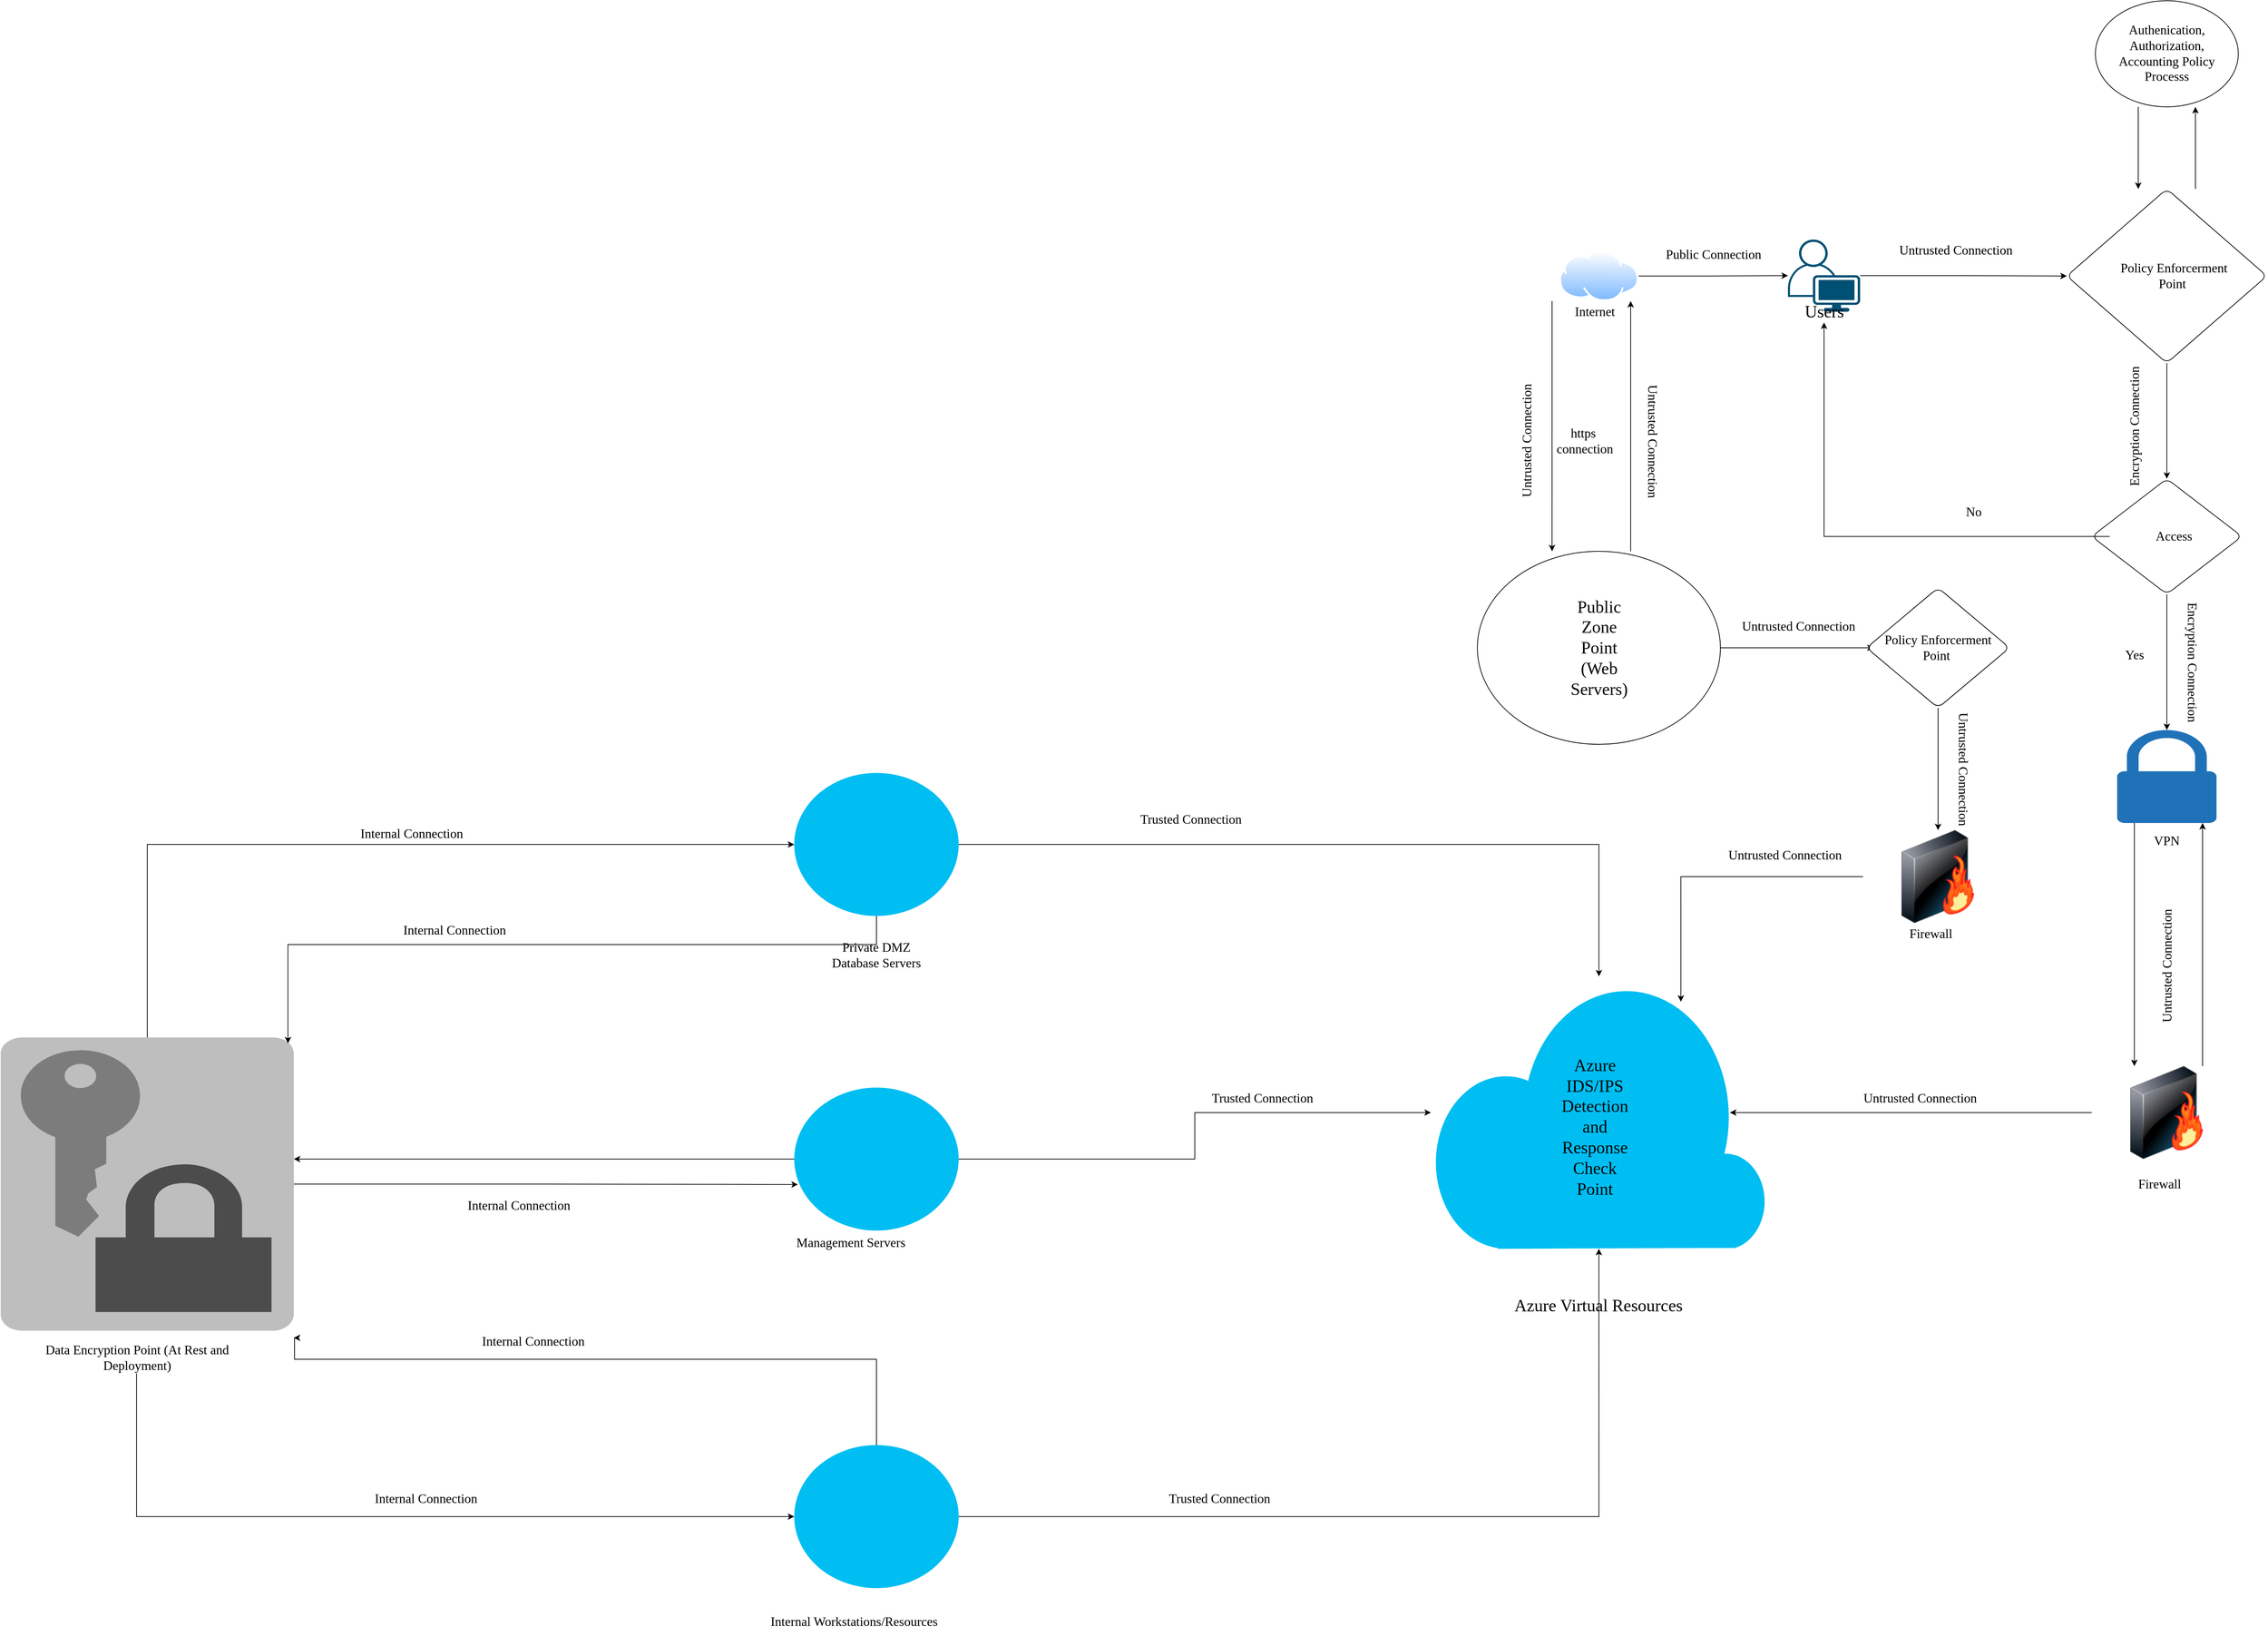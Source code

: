 <mxfile version="24.2.5" type="github">
  <diagram name="Page-1" id="52a04d89-c75d-2922-d76d-85b35f80e030">
    <mxGraphModel dx="5505" dy="2458" grid="1" gridSize="10" guides="1" tooltips="1" connect="1" arrows="1" fold="1" page="1" pageScale="1" pageWidth="1100" pageHeight="850" background="none" math="0" shadow="0">
      <root>
        <mxCell id="0" />
        <mxCell id="1" parent="0" />
        <mxCell id="3csDo20T_HW6M1ZZTiB5-7" value="" style="edgeStyle=orthogonalEdgeStyle;rounded=0;orthogonalLoop=1;jettySize=auto;html=1;" edge="1" parent="1" source="6sU9U3ZxSKF4zSMgwB_Y-1" target="3csDo20T_HW6M1ZZTiB5-6">
          <mxGeometry relative="1" as="geometry" />
        </mxCell>
        <mxCell id="6sU9U3ZxSKF4zSMgwB_Y-1" value="" style="points=[[0.35,0,0],[0.98,0.51,0],[1,0.71,0],[0.67,1,0],[0,0.795,0],[0,0.65,0]];verticalLabelPosition=bottom;sketch=0;html=1;verticalAlign=top;aspect=fixed;align=center;pointerEvents=1;shape=mxgraph.cisco19.user;fillColor=#005073;strokeColor=none;" parent="1" vertex="1">
          <mxGeometry x="350" y="324" width="101" height="101" as="geometry" />
        </mxCell>
        <mxCell id="6sU9U3ZxSKF4zSMgwB_Y-2" value="&lt;font face=&quot;Comic Sans MS&quot; style=&quot;font-size: 24px;&quot;&gt;Users&lt;/font&gt;" style="text;strokeColor=none;align=center;fillColor=none;html=1;verticalAlign=middle;whiteSpace=wrap;rounded=0;" parent="1" vertex="1">
          <mxGeometry x="355.5" y="410" width="90" height="30" as="geometry" />
        </mxCell>
        <mxCell id="3csDo20T_HW6M1ZZTiB5-3" style="edgeStyle=orthogonalEdgeStyle;rounded=0;orthogonalLoop=1;jettySize=auto;html=1;" edge="1" parent="1" source="3csDo20T_HW6M1ZZTiB5-1" target="6sU9U3ZxSKF4zSMgwB_Y-1">
          <mxGeometry relative="1" as="geometry" />
        </mxCell>
        <mxCell id="3csDo20T_HW6M1ZZTiB5-56" style="edgeStyle=orthogonalEdgeStyle;rounded=0;orthogonalLoop=1;jettySize=auto;html=1;entryX=0.5;entryY=0;entryDx=0;entryDy=0;" edge="1" parent="1">
          <mxGeometry relative="1" as="geometry">
            <mxPoint x="20.055" y="410" as="sourcePoint" />
            <mxPoint x="20.05" y="760" as="targetPoint" />
          </mxGeometry>
        </mxCell>
        <mxCell id="3csDo20T_HW6M1ZZTiB5-1" value="" style="image;aspect=fixed;perimeter=ellipsePerimeter;html=1;align=center;shadow=0;dashed=0;spacingTop=3;image=img/lib/active_directory/internet_cloud.svg;" vertex="1" parent="1">
          <mxGeometry x="30" y="340" width="111.11" height="70" as="geometry" />
        </mxCell>
        <mxCell id="3csDo20T_HW6M1ZZTiB5-2" value="&lt;font face=&quot;Comic Sans MS&quot; style=&quot;font-size: 18px;&quot;&gt;Internet&lt;/font&gt;" style="text;strokeColor=none;align=center;fillColor=none;html=1;verticalAlign=middle;whiteSpace=wrap;rounded=0;" vertex="1" parent="1">
          <mxGeometry x="20" y="410" width="120" height="30" as="geometry" />
        </mxCell>
        <mxCell id="3csDo20T_HW6M1ZZTiB5-4" value="&lt;font style=&quot;font-size: 18px;&quot; face=&quot;Comic Sans MS&quot;&gt;Public Connection&lt;/font&gt;" style="text;strokeColor=none;align=center;fillColor=none;html=1;verticalAlign=middle;whiteSpace=wrap;rounded=0;" vertex="1" parent="1">
          <mxGeometry x="141.11" y="330" width="210" height="30" as="geometry" />
        </mxCell>
        <mxCell id="3csDo20T_HW6M1ZZTiB5-12" value="" style="edgeStyle=orthogonalEdgeStyle;rounded=0;orthogonalLoop=1;jettySize=auto;html=1;" edge="1" parent="1">
          <mxGeometry relative="1" as="geometry">
            <mxPoint x="920" y="253.25" as="sourcePoint" />
            <mxPoint x="920" y="138.5" as="targetPoint" />
          </mxGeometry>
        </mxCell>
        <mxCell id="3csDo20T_HW6M1ZZTiB5-18" value="" style="edgeStyle=orthogonalEdgeStyle;rounded=0;orthogonalLoop=1;jettySize=auto;html=1;" edge="1" parent="1" source="3csDo20T_HW6M1ZZTiB5-6" target="3csDo20T_HW6M1ZZTiB5-17">
          <mxGeometry relative="1" as="geometry" />
        </mxCell>
        <mxCell id="3csDo20T_HW6M1ZZTiB5-6" value="" style="rhombus;whiteSpace=wrap;html=1;verticalAlign=top;sketch=0;pointerEvents=1;rounded=1;" vertex="1" parent="1">
          <mxGeometry x="740" y="253.25" width="280" height="243.5" as="geometry" />
        </mxCell>
        <mxCell id="3csDo20T_HW6M1ZZTiB5-9" value="&lt;font face=&quot;Comic Sans MS&quot;&gt;&lt;span style=&quot;font-size: 18px;&quot;&gt;Policy Enforcerment Point&amp;nbsp;&lt;/span&gt;&lt;/font&gt;" style="text;strokeColor=none;align=center;fillColor=none;html=1;verticalAlign=middle;whiteSpace=wrap;rounded=0;" vertex="1" parent="1">
          <mxGeometry x="800" y="364.5" width="180" height="20" as="geometry" />
        </mxCell>
        <mxCell id="3csDo20T_HW6M1ZZTiB5-16" style="edgeStyle=orthogonalEdgeStyle;rounded=0;orthogonalLoop=1;jettySize=auto;html=1;entryX=0.5;entryY=0;entryDx=0;entryDy=0;" edge="1" parent="1">
          <mxGeometry relative="1" as="geometry">
            <mxPoint x="840" y="138.5" as="sourcePoint" />
            <mxPoint x="840" y="253.25" as="targetPoint" />
          </mxGeometry>
        </mxCell>
        <mxCell id="3csDo20T_HW6M1ZZTiB5-11" value="" style="ellipse;whiteSpace=wrap;html=1;verticalAlign=top;sketch=0;pointerEvents=1;rounded=1;" vertex="1" parent="1">
          <mxGeometry x="780" y="-10" width="200" height="148.5" as="geometry" />
        </mxCell>
        <mxCell id="3csDo20T_HW6M1ZZTiB5-13" value="&lt;font face=&quot;Comic Sans MS&quot;&gt;&lt;span style=&quot;font-size: 18px;&quot;&gt;Authenication, Authorization, Accounting Policy Processs&lt;/span&gt;&lt;/font&gt;" style="text;strokeColor=none;align=center;fillColor=none;html=1;verticalAlign=middle;whiteSpace=wrap;rounded=0;" vertex="1" parent="1">
          <mxGeometry x="790" y="54.25" width="180" height="20" as="geometry" />
        </mxCell>
        <mxCell id="3csDo20T_HW6M1ZZTiB5-15" value="&lt;font style=&quot;font-size: 18px;&quot; face=&quot;Comic Sans MS&quot;&gt;Untrusted Connection&lt;/font&gt;" style="text;strokeColor=none;align=center;fillColor=none;html=1;verticalAlign=middle;whiteSpace=wrap;rounded=0;" vertex="1" parent="1">
          <mxGeometry x="480" y="324" width="210" height="30" as="geometry" />
        </mxCell>
        <mxCell id="3csDo20T_HW6M1ZZTiB5-24" style="edgeStyle=orthogonalEdgeStyle;rounded=0;orthogonalLoop=1;jettySize=auto;html=1;" edge="1" parent="1" source="3csDo20T_HW6M1ZZTiB5-17" target="3csDo20T_HW6M1ZZTiB5-23">
          <mxGeometry relative="1" as="geometry" />
        </mxCell>
        <mxCell id="3csDo20T_HW6M1ZZTiB5-17" value="" style="rhombus;whiteSpace=wrap;html=1;verticalAlign=top;sketch=0;pointerEvents=1;rounded=1;" vertex="1" parent="1">
          <mxGeometry x="775" y="658.5" width="210" height="161.5" as="geometry" />
        </mxCell>
        <mxCell id="3csDo20T_HW6M1ZZTiB5-20" style="edgeStyle=orthogonalEdgeStyle;rounded=0;orthogonalLoop=1;jettySize=auto;html=1;entryX=0.5;entryY=1;entryDx=0;entryDy=0;" edge="1" parent="1" source="3csDo20T_HW6M1ZZTiB5-19" target="6sU9U3ZxSKF4zSMgwB_Y-2">
          <mxGeometry relative="1" as="geometry" />
        </mxCell>
        <mxCell id="3csDo20T_HW6M1ZZTiB5-19" value="&lt;font face=&quot;Comic Sans MS&quot;&gt;&lt;span style=&quot;font-size: 18px;&quot;&gt;Access&lt;/span&gt;&lt;/font&gt;" style="text;strokeColor=none;align=center;fillColor=none;html=1;verticalAlign=middle;whiteSpace=wrap;rounded=0;" vertex="1" parent="1">
          <mxGeometry x="800" y="729.25" width="180" height="20" as="geometry" />
        </mxCell>
        <mxCell id="3csDo20T_HW6M1ZZTiB5-21" value="&lt;font face=&quot;Comic Sans MS&quot; style=&quot;font-size: 18px;&quot;&gt;No&lt;/font&gt;" style="text;strokeColor=none;align=center;fillColor=none;html=1;verticalAlign=middle;whiteSpace=wrap;rounded=0;" vertex="1" parent="1">
          <mxGeometry x="530" y="690" width="160" height="30" as="geometry" />
        </mxCell>
        <mxCell id="3csDo20T_HW6M1ZZTiB5-23" value="" style="sketch=0;pointerEvents=1;shadow=0;dashed=0;html=1;strokeColor=none;labelPosition=center;verticalLabelPosition=bottom;verticalAlign=top;outlineConnect=0;align=center;shape=mxgraph.office.security.lock_protected;fillColor=#2072B8;" vertex="1" parent="1">
          <mxGeometry x="810.5" y="1010" width="139" height="130" as="geometry" />
        </mxCell>
        <mxCell id="3csDo20T_HW6M1ZZTiB5-25" value="&lt;font face=&quot;Comic Sans MS&quot; style=&quot;font-size: 18px;&quot;&gt;Yes&lt;/font&gt;" style="text;strokeColor=none;align=center;fillColor=none;html=1;verticalAlign=middle;whiteSpace=wrap;rounded=0;" vertex="1" parent="1">
          <mxGeometry x="790" y="890" width="90" height="30" as="geometry" />
        </mxCell>
        <mxCell id="3csDo20T_HW6M1ZZTiB5-29" style="edgeStyle=orthogonalEdgeStyle;rounded=0;orthogonalLoop=1;jettySize=auto;html=1;entryX=0.5;entryY=0;entryDx=0;entryDy=0;" edge="1" parent="1" source="3csDo20T_HW6M1ZZTiB5-23">
          <mxGeometry relative="1" as="geometry">
            <mxPoint x="834.57" y="1180" as="sourcePoint" />
            <mxPoint x="834.57" y="1480" as="targetPoint" />
            <Array as="points">
              <mxPoint x="835" y="1310" />
            </Array>
          </mxGeometry>
        </mxCell>
        <mxCell id="3csDo20T_HW6M1ZZTiB5-26" value="&lt;font face=&quot;Comic Sans MS&quot; style=&quot;font-size: 18px;&quot;&gt;VPN&lt;/font&gt;" style="text;strokeColor=none;align=center;fillColor=none;html=1;verticalAlign=middle;whiteSpace=wrap;rounded=0;" vertex="1" parent="1">
          <mxGeometry x="800" y="1150" width="160" height="30" as="geometry" />
        </mxCell>
        <mxCell id="3csDo20T_HW6M1ZZTiB5-28" style="edgeStyle=orthogonalEdgeStyle;rounded=0;orthogonalLoop=1;jettySize=auto;html=1;" edge="1" parent="1">
          <mxGeometry relative="1" as="geometry">
            <mxPoint x="930.0" y="1480" as="sourcePoint" />
            <mxPoint x="930.0" y="1140" as="targetPoint" />
          </mxGeometry>
        </mxCell>
        <mxCell id="3csDo20T_HW6M1ZZTiB5-27" value="" style="image;html=1;image=img/lib/clip_art/networking/Firewall-page1_128x128.png" vertex="1" parent="1">
          <mxGeometry x="775" y="1480" width="210" height="130" as="geometry" />
        </mxCell>
        <mxCell id="3csDo20T_HW6M1ZZTiB5-30" value="&lt;font face=&quot;Comic Sans MS&quot; style=&quot;font-size: 18px;&quot;&gt;Firewall&lt;/font&gt;" style="text;strokeColor=none;align=center;fillColor=none;html=1;verticalAlign=middle;whiteSpace=wrap;rounded=0;" vertex="1" parent="1">
          <mxGeometry x="790" y="1630" width="160" height="30" as="geometry" />
        </mxCell>
        <mxCell id="3csDo20T_HW6M1ZZTiB5-33" value="" style="verticalLabelPosition=bottom;html=1;verticalAlign=top;align=center;strokeColor=none;fillColor=#00BEF2;shape=mxgraph.azure.cloud;" vertex="1" parent="1">
          <mxGeometry x="-149.45" y="1354.5" width="470" height="381" as="geometry" />
        </mxCell>
        <mxCell id="3csDo20T_HW6M1ZZTiB5-34" style="edgeStyle=orthogonalEdgeStyle;rounded=0;orthogonalLoop=1;jettySize=auto;html=1;entryX=0.89;entryY=0.5;entryDx=0;entryDy=0;entryPerimeter=0;" edge="1" parent="1" source="3csDo20T_HW6M1ZZTiB5-27" target="3csDo20T_HW6M1ZZTiB5-33">
          <mxGeometry relative="1" as="geometry" />
        </mxCell>
        <mxCell id="3csDo20T_HW6M1ZZTiB5-35" value="&lt;font face=&quot;Comic Sans MS&quot; style=&quot;font-size: 24px;&quot;&gt;Azure Virtual Resources&lt;/font&gt;" style="text;strokeColor=none;align=center;fillColor=none;html=1;verticalAlign=middle;whiteSpace=wrap;rounded=0;" vertex="1" parent="1">
          <mxGeometry x="-96.67" y="1750" width="364.44" height="130" as="geometry" />
        </mxCell>
        <mxCell id="3csDo20T_HW6M1ZZTiB5-45" style="edgeStyle=orthogonalEdgeStyle;rounded=0;orthogonalLoop=1;jettySize=auto;html=1;" edge="1" parent="1" source="3csDo20T_HW6M1ZZTiB5-36" target="3csDo20T_HW6M1ZZTiB5-33">
          <mxGeometry relative="1" as="geometry" />
        </mxCell>
        <mxCell id="3csDo20T_HW6M1ZZTiB5-36" value="" style="ellipse;whiteSpace=wrap;html=1;verticalAlign=top;fillColor=#00BEF2;strokeColor=none;" vertex="1" parent="1">
          <mxGeometry x="-1040" y="1070" width="230" height="200" as="geometry" />
        </mxCell>
        <mxCell id="3csDo20T_HW6M1ZZTiB5-38" value="&lt;font face=&quot;Comic Sans MS&quot;&gt;&lt;span style=&quot;font-size: 18px;&quot;&gt;Private DMZ Database Servers&lt;/span&gt;&lt;/font&gt;" style="text;strokeColor=none;align=center;fillColor=none;html=1;verticalAlign=middle;whiteSpace=wrap;rounded=0;" vertex="1" parent="1">
          <mxGeometry x="-1005" y="1310" width="160" height="30" as="geometry" />
        </mxCell>
        <mxCell id="3csDo20T_HW6M1ZZTiB5-44" style="edgeStyle=orthogonalEdgeStyle;rounded=0;orthogonalLoop=1;jettySize=auto;html=1;" edge="1" parent="1" source="3csDo20T_HW6M1ZZTiB5-39" target="3csDo20T_HW6M1ZZTiB5-33">
          <mxGeometry relative="1" as="geometry" />
        </mxCell>
        <mxCell id="3csDo20T_HW6M1ZZTiB5-83" style="edgeStyle=orthogonalEdgeStyle;rounded=0;orthogonalLoop=1;jettySize=auto;html=1;" edge="1" parent="1" source="3csDo20T_HW6M1ZZTiB5-39" target="3csDo20T_HW6M1ZZTiB5-78">
          <mxGeometry relative="1" as="geometry">
            <Array as="points">
              <mxPoint x="-1560" y="1610" />
              <mxPoint x="-1560" y="1610" />
            </Array>
          </mxGeometry>
        </mxCell>
        <mxCell id="3csDo20T_HW6M1ZZTiB5-39" value="" style="ellipse;whiteSpace=wrap;html=1;verticalAlign=top;fillColor=#00BEF2;strokeColor=none;" vertex="1" parent="1">
          <mxGeometry x="-1040" y="1510" width="230" height="200" as="geometry" />
        </mxCell>
        <mxCell id="3csDo20T_HW6M1ZZTiB5-40" value="&lt;div style=&quot;text-align: center;&quot;&gt;&lt;span style=&quot;background-color: initial; font-size: 18px;&quot;&gt;&lt;font face=&quot;Comic Sans MS&quot;&gt;&amp;nbsp; &amp;nbsp; &amp;nbsp; &amp;nbsp; Management Servers&amp;nbsp;&lt;/font&gt;&lt;/span&gt;&lt;/div&gt;" style="text;whiteSpace=wrap;html=1;" vertex="1" parent="1">
          <mxGeometry x="-1075" y="1710" width="300" height="50" as="geometry" />
        </mxCell>
        <mxCell id="3csDo20T_HW6M1ZZTiB5-85" style="edgeStyle=orthogonalEdgeStyle;rounded=0;orthogonalLoop=1;jettySize=auto;html=1;" edge="1" parent="1" source="3csDo20T_HW6M1ZZTiB5-41">
          <mxGeometry relative="1" as="geometry">
            <mxPoint x="-1740" y="1860" as="targetPoint" />
            <Array as="points">
              <mxPoint x="-925" y="1890" />
              <mxPoint x="-1739" y="1890" />
            </Array>
          </mxGeometry>
        </mxCell>
        <mxCell id="3csDo20T_HW6M1ZZTiB5-41" value="" style="ellipse;whiteSpace=wrap;html=1;verticalAlign=top;fillColor=#00BEF2;strokeColor=none;" vertex="1" parent="1">
          <mxGeometry x="-1040" y="2010" width="230" height="200" as="geometry" />
        </mxCell>
        <mxCell id="3csDo20T_HW6M1ZZTiB5-42" value="&lt;div style=&quot;text-align: center;&quot;&gt;&lt;font face=&quot;Comic Sans MS&quot;&gt;&lt;span style=&quot;font-size: 18px;&quot;&gt;Internal Workstations/Resources&lt;/span&gt;&lt;/font&gt;&lt;/div&gt;" style="text;whiteSpace=wrap;html=1;" vertex="1" parent="1">
          <mxGeometry x="-1075" y="2240" width="300" height="50" as="geometry" />
        </mxCell>
        <mxCell id="3csDo20T_HW6M1ZZTiB5-43" style="edgeStyle=orthogonalEdgeStyle;rounded=0;orthogonalLoop=1;jettySize=auto;html=1;entryX=0.5;entryY=1;entryDx=0;entryDy=0;entryPerimeter=0;" edge="1" parent="1" source="3csDo20T_HW6M1ZZTiB5-41" target="3csDo20T_HW6M1ZZTiB5-33">
          <mxGeometry relative="1" as="geometry" />
        </mxCell>
        <mxCell id="3csDo20T_HW6M1ZZTiB5-46" value="&lt;font style=&quot;font-size: 18px;&quot; face=&quot;Comic Sans MS&quot;&gt;Trusted Connection&lt;/font&gt;" style="text;strokeColor=none;align=center;fillColor=none;html=1;verticalAlign=middle;whiteSpace=wrap;rounded=0;" vertex="1" parent="1">
          <mxGeometry x="-590" y="1120" width="210" height="30" as="geometry" />
        </mxCell>
        <mxCell id="3csDo20T_HW6M1ZZTiB5-48" value="&lt;font style=&quot;font-size: 18px;&quot; face=&quot;Comic Sans MS&quot;&gt;Trusted Connection&lt;/font&gt;" style="text;strokeColor=none;align=center;fillColor=none;html=1;verticalAlign=middle;whiteSpace=wrap;rounded=0;" vertex="1" parent="1">
          <mxGeometry x="-490" y="1510" width="210" height="30" as="geometry" />
        </mxCell>
        <mxCell id="3csDo20T_HW6M1ZZTiB5-49" value="&lt;font style=&quot;font-size: 18px;&quot; face=&quot;Comic Sans MS&quot;&gt;Trusted Connection&lt;/font&gt;" style="text;strokeColor=none;align=center;fillColor=none;html=1;verticalAlign=middle;whiteSpace=wrap;rounded=0;" vertex="1" parent="1">
          <mxGeometry x="-550" y="2070" width="210" height="30" as="geometry" />
        </mxCell>
        <mxCell id="3csDo20T_HW6M1ZZTiB5-50" value="&lt;font style=&quot;font-size: 18px;&quot; face=&quot;Comic Sans MS&quot;&gt;Untrusted Connection&lt;/font&gt;" style="text;strokeColor=none;align=center;fillColor=none;html=1;verticalAlign=middle;whiteSpace=wrap;rounded=0;" vertex="1" parent="1">
          <mxGeometry x="430" y="1510" width="210" height="30" as="geometry" />
        </mxCell>
        <mxCell id="3csDo20T_HW6M1ZZTiB5-51" value="&lt;font style=&quot;font-size: 24px;&quot; face=&quot;Comic Sans MS&quot;&gt;Azure IDS/IPS Detection and Response Check Point&lt;/font&gt;" style="text;strokeColor=none;align=center;fillColor=none;html=1;verticalAlign=middle;whiteSpace=wrap;rounded=0;" vertex="1" parent="1">
          <mxGeometry x="50" y="1550" width="60" height="30" as="geometry" />
        </mxCell>
        <mxCell id="3csDo20T_HW6M1ZZTiB5-57" style="edgeStyle=orthogonalEdgeStyle;rounded=0;orthogonalLoop=1;jettySize=auto;html=1;entryX=0.5;entryY=1;entryDx=0;entryDy=0;" edge="1" parent="1">
          <mxGeometry relative="1" as="geometry">
            <mxPoint x="130.0" y="760" as="sourcePoint" />
            <mxPoint x="130.005" y="410" as="targetPoint" />
          </mxGeometry>
        </mxCell>
        <mxCell id="3csDo20T_HW6M1ZZTiB5-67" style="edgeStyle=orthogonalEdgeStyle;rounded=0;orthogonalLoop=1;jettySize=auto;html=1;entryX=0;entryY=0.5;entryDx=0;entryDy=0;" edge="1" parent="1" source="3csDo20T_HW6M1ZZTiB5-53" target="3csDo20T_HW6M1ZZTiB5-66">
          <mxGeometry relative="1" as="geometry" />
        </mxCell>
        <mxCell id="3csDo20T_HW6M1ZZTiB5-53" value="" style="ellipse;whiteSpace=wrap;html=1;verticalAlign=top;labelBackgroundColor=default;shadow=0;dashed=0;spacingTop=3;" vertex="1" parent="1">
          <mxGeometry x="-84.45" y="760" width="340" height="270" as="geometry" />
        </mxCell>
        <mxCell id="3csDo20T_HW6M1ZZTiB5-55" value="&lt;font style=&quot;font-size: 24px;&quot; face=&quot;Comic Sans MS&quot;&gt;Public Zone Point (Web Servers)&lt;/font&gt;" style="text;strokeColor=none;align=center;fillColor=none;html=1;verticalAlign=middle;whiteSpace=wrap;rounded=0;" vertex="1" parent="1">
          <mxGeometry x="55.55" y="880" width="60" height="30" as="geometry" />
        </mxCell>
        <mxCell id="3csDo20T_HW6M1ZZTiB5-58" value="&lt;font style=&quot;font-size: 18px;&quot; face=&quot;Comic Sans MS&quot;&gt;https&amp;nbsp;&lt;/font&gt;&lt;div&gt;&lt;font style=&quot;font-size: 18px;&quot; face=&quot;Comic Sans MS&quot;&gt;connection&lt;/font&gt;&lt;/div&gt;" style="text;strokeColor=none;align=center;fillColor=none;html=1;verticalAlign=middle;whiteSpace=wrap;rounded=0;" vertex="1" parent="1">
          <mxGeometry x="-39" y="591" width="210" height="30" as="geometry" />
        </mxCell>
        <mxCell id="3csDo20T_HW6M1ZZTiB5-60" value="&lt;font style=&quot;font-size: 18px;&quot; face=&quot;Comic Sans MS&quot;&gt;Untrusted Connection&lt;/font&gt;" style="text;strokeColor=none;align=center;fillColor=none;html=1;verticalAlign=middle;whiteSpace=wrap;rounded=0;rotation=-90;" vertex="1" parent="1">
          <mxGeometry x="-120" y="590" width="210" height="30" as="geometry" />
        </mxCell>
        <mxCell id="3csDo20T_HW6M1ZZTiB5-62" value="&lt;font style=&quot;font-size: 18px;&quot; face=&quot;Comic Sans MS&quot;&gt;Untrusted Connection&lt;/font&gt;" style="text;strokeColor=none;align=center;fillColor=none;html=1;verticalAlign=middle;whiteSpace=wrap;rounded=0;rotation=90;" vertex="1" parent="1">
          <mxGeometry x="55.55" y="591" width="210" height="30" as="geometry" />
        </mxCell>
        <mxCell id="3csDo20T_HW6M1ZZTiB5-72" style="edgeStyle=orthogonalEdgeStyle;rounded=0;orthogonalLoop=1;jettySize=auto;html=1;entryX=0.5;entryY=0;entryDx=0;entryDy=0;" edge="1" parent="1" source="3csDo20T_HW6M1ZZTiB5-65" target="3csDo20T_HW6M1ZZTiB5-69">
          <mxGeometry relative="1" as="geometry" />
        </mxCell>
        <mxCell id="3csDo20T_HW6M1ZZTiB5-65" value="" style="rhombus;whiteSpace=wrap;html=1;verticalAlign=top;sketch=0;pointerEvents=1;rounded=1;" vertex="1" parent="1">
          <mxGeometry x="460" y="811" width="200" height="168" as="geometry" />
        </mxCell>
        <mxCell id="3csDo20T_HW6M1ZZTiB5-66" value="&lt;font face=&quot;Comic Sans MS&quot;&gt;&lt;span style=&quot;font-size: 18px;&quot;&gt;Policy Enforcerment Point&amp;nbsp;&lt;/span&gt;&lt;/font&gt;" style="text;strokeColor=none;align=center;fillColor=none;html=1;verticalAlign=middle;whiteSpace=wrap;rounded=0;" vertex="1" parent="1">
          <mxGeometry x="470" y="885" width="180" height="20" as="geometry" />
        </mxCell>
        <mxCell id="3csDo20T_HW6M1ZZTiB5-69" value="" style="image;html=1;image=img/lib/clip_art/networking/Firewall-page1_128x128.png" vertex="1" parent="1">
          <mxGeometry x="455" y="1150" width="210" height="130" as="geometry" />
        </mxCell>
        <mxCell id="3csDo20T_HW6M1ZZTiB5-70" value="&lt;font face=&quot;Comic Sans MS&quot; style=&quot;font-size: 18px;&quot;&gt;Firewall&lt;/font&gt;" style="text;strokeColor=none;align=center;fillColor=none;html=1;verticalAlign=middle;whiteSpace=wrap;rounded=0;" vertex="1" parent="1">
          <mxGeometry x="470" y="1280" width="160" height="30" as="geometry" />
        </mxCell>
        <mxCell id="3csDo20T_HW6M1ZZTiB5-71" style="edgeStyle=orthogonalEdgeStyle;rounded=0;orthogonalLoop=1;jettySize=auto;html=1;entryX=0.744;entryY=0.093;entryDx=0;entryDy=0;entryPerimeter=0;" edge="1" parent="1" source="3csDo20T_HW6M1ZZTiB5-69" target="3csDo20T_HW6M1ZZTiB5-33">
          <mxGeometry relative="1" as="geometry" />
        </mxCell>
        <mxCell id="3csDo20T_HW6M1ZZTiB5-73" value="&lt;font style=&quot;font-size: 18px;&quot; face=&quot;Comic Sans MS&quot;&gt;Untrusted Connection&lt;/font&gt;" style="text;strokeColor=none;align=center;fillColor=none;html=1;verticalAlign=middle;whiteSpace=wrap;rounded=0;rotation=0;" vertex="1" parent="1">
          <mxGeometry x="260" y="850" width="210" height="30" as="geometry" />
        </mxCell>
        <mxCell id="3csDo20T_HW6M1ZZTiB5-74" value="&lt;font style=&quot;font-size: 18px;&quot; face=&quot;Comic Sans MS&quot;&gt;Untrusted Connection&lt;/font&gt;" style="text;strokeColor=none;align=center;fillColor=none;html=1;verticalAlign=middle;whiteSpace=wrap;rounded=0;" vertex="1" parent="1">
          <mxGeometry x="241" y="1170" width="210" height="30" as="geometry" />
        </mxCell>
        <mxCell id="3csDo20T_HW6M1ZZTiB5-75" value="&lt;font style=&quot;font-size: 18px;&quot; face=&quot;Comic Sans MS&quot;&gt;Untrusted Connection&lt;/font&gt;" style="text;strokeColor=none;align=center;fillColor=none;html=1;verticalAlign=middle;whiteSpace=wrap;rounded=0;rotation=90;" vertex="1" parent="1">
          <mxGeometry x="490" y="1050" width="210" height="30" as="geometry" />
        </mxCell>
        <mxCell id="3csDo20T_HW6M1ZZTiB5-76" value="&lt;font style=&quot;font-size: 18px;&quot; face=&quot;Comic Sans MS&quot;&gt;Untrusted Connection&lt;/font&gt;" style="text;strokeColor=none;align=center;fillColor=none;html=1;verticalAlign=middle;whiteSpace=wrap;rounded=0;rotation=-90;" vertex="1" parent="1">
          <mxGeometry x="775" y="1324.5" width="210" height="30" as="geometry" />
        </mxCell>
        <mxCell id="3csDo20T_HW6M1ZZTiB5-81" style="edgeStyle=orthogonalEdgeStyle;rounded=0;orthogonalLoop=1;jettySize=auto;html=1;entryX=0;entryY=0.5;entryDx=0;entryDy=0;" edge="1" parent="1" source="3csDo20T_HW6M1ZZTiB5-78" target="3csDo20T_HW6M1ZZTiB5-36">
          <mxGeometry relative="1" as="geometry">
            <Array as="points">
              <mxPoint x="-1945" y="1170" />
            </Array>
          </mxGeometry>
        </mxCell>
        <mxCell id="3csDo20T_HW6M1ZZTiB5-78" value="" style="outlineConnect=0;dashed=0;verticalLabelPosition=bottom;verticalAlign=top;align=center;html=1;shape=mxgraph.aws3.data_encryption_key;fillColor=#7D7C7C;gradientColor=none;" vertex="1" parent="1">
          <mxGeometry x="-2150" y="1440" width="410" height="410" as="geometry" />
        </mxCell>
        <mxCell id="3csDo20T_HW6M1ZZTiB5-82" style="edgeStyle=orthogonalEdgeStyle;rounded=0;orthogonalLoop=1;jettySize=auto;html=1;entryX=0;entryY=0.5;entryDx=0;entryDy=0;" edge="1" parent="1" source="3csDo20T_HW6M1ZZTiB5-79" target="3csDo20T_HW6M1ZZTiB5-41">
          <mxGeometry relative="1" as="geometry">
            <Array as="points">
              <mxPoint x="-1960" y="2110" />
            </Array>
          </mxGeometry>
        </mxCell>
        <mxCell id="3csDo20T_HW6M1ZZTiB5-79" value="&lt;div style=&quot;text-align: center;&quot;&gt;&lt;span style=&quot;background-color: initial; font-size: 18px;&quot;&gt;&lt;font face=&quot;Comic Sans MS&quot;&gt;Data Encryption Point (At Rest and Deployment)&lt;/font&gt;&lt;/span&gt;&lt;/div&gt;" style="text;whiteSpace=wrap;html=1;" vertex="1" parent="1">
          <mxGeometry x="-2110" y="1860" width="300" height="50" as="geometry" />
        </mxCell>
        <mxCell id="3csDo20T_HW6M1ZZTiB5-80" style="edgeStyle=orthogonalEdgeStyle;rounded=0;orthogonalLoop=1;jettySize=auto;html=1;entryX=0.022;entryY=0.678;entryDx=0;entryDy=0;entryPerimeter=0;" edge="1" parent="1" source="3csDo20T_HW6M1ZZTiB5-78" target="3csDo20T_HW6M1ZZTiB5-39">
          <mxGeometry relative="1" as="geometry" />
        </mxCell>
        <mxCell id="3csDo20T_HW6M1ZZTiB5-84" style="edgeStyle=orthogonalEdgeStyle;rounded=0;orthogonalLoop=1;jettySize=auto;html=1;entryX=0.98;entryY=0.02;entryDx=0;entryDy=0;entryPerimeter=0;" edge="1" parent="1" source="3csDo20T_HW6M1ZZTiB5-36" target="3csDo20T_HW6M1ZZTiB5-78">
          <mxGeometry relative="1" as="geometry">
            <Array as="points">
              <mxPoint x="-925" y="1310" />
              <mxPoint x="-1748" y="1310" />
            </Array>
          </mxGeometry>
        </mxCell>
        <mxCell id="3csDo20T_HW6M1ZZTiB5-86" value="&lt;font style=&quot;font-size: 18px;&quot; face=&quot;Comic Sans MS&quot;&gt;Internal Connection&lt;/font&gt;" style="text;strokeColor=none;align=center;fillColor=none;html=1;verticalAlign=middle;whiteSpace=wrap;rounded=0;" vertex="1" parent="1">
          <mxGeometry x="-1680" y="1140" width="210" height="30" as="geometry" />
        </mxCell>
        <mxCell id="3csDo20T_HW6M1ZZTiB5-87" value="&lt;font style=&quot;font-size: 18px;&quot; face=&quot;Comic Sans MS&quot;&gt;Internal Connection&lt;/font&gt;" style="text;strokeColor=none;align=center;fillColor=none;html=1;verticalAlign=middle;whiteSpace=wrap;rounded=0;" vertex="1" parent="1">
          <mxGeometry x="-1620" y="1275" width="210" height="30" as="geometry" />
        </mxCell>
        <mxCell id="3csDo20T_HW6M1ZZTiB5-88" value="&lt;font style=&quot;font-size: 18px;&quot; face=&quot;Comic Sans MS&quot;&gt;Internal Connection&lt;/font&gt;" style="text;strokeColor=none;align=center;fillColor=none;html=1;verticalAlign=middle;whiteSpace=wrap;rounded=0;" vertex="1" parent="1">
          <mxGeometry x="-1660" y="2070" width="210" height="30" as="geometry" />
        </mxCell>
        <mxCell id="3csDo20T_HW6M1ZZTiB5-89" value="&lt;font style=&quot;font-size: 18px;&quot; face=&quot;Comic Sans MS&quot;&gt;Internal Connection&lt;/font&gt;" style="text;strokeColor=none;align=center;fillColor=none;html=1;verticalAlign=middle;whiteSpace=wrap;rounded=0;" vertex="1" parent="1">
          <mxGeometry x="-1530" y="1660" width="210" height="30" as="geometry" />
        </mxCell>
        <mxCell id="3csDo20T_HW6M1ZZTiB5-91" value="&lt;font style=&quot;font-size: 18px;&quot; face=&quot;Comic Sans MS&quot;&gt;Internal Connection&lt;/font&gt;" style="text;strokeColor=none;align=center;fillColor=none;html=1;verticalAlign=middle;whiteSpace=wrap;rounded=0;" vertex="1" parent="1">
          <mxGeometry x="-1510" y="1850" width="210" height="30" as="geometry" />
        </mxCell>
        <mxCell id="3csDo20T_HW6M1ZZTiB5-92" value="&lt;font face=&quot;Comic Sans MS&quot;&gt;&lt;span style=&quot;font-size: 18px;&quot;&gt;Encryption Connection&lt;/span&gt;&lt;/font&gt;" style="text;strokeColor=none;align=center;fillColor=none;html=1;verticalAlign=middle;whiteSpace=wrap;rounded=0;rotation=-90;" vertex="1" parent="1">
          <mxGeometry x="730" y="570" width="210" height="30" as="geometry" />
        </mxCell>
        <mxCell id="3csDo20T_HW6M1ZZTiB5-93" value="&lt;font face=&quot;Comic Sans MS&quot;&gt;&lt;span style=&quot;font-size: 18px;&quot;&gt;Encryption Connection&lt;/span&gt;&lt;/font&gt;" style="text;strokeColor=none;align=center;fillColor=none;html=1;verticalAlign=middle;whiteSpace=wrap;rounded=0;rotation=90;" vertex="1" parent="1">
          <mxGeometry x="810.5" y="900" width="210" height="30" as="geometry" />
        </mxCell>
      </root>
    </mxGraphModel>
  </diagram>
</mxfile>
